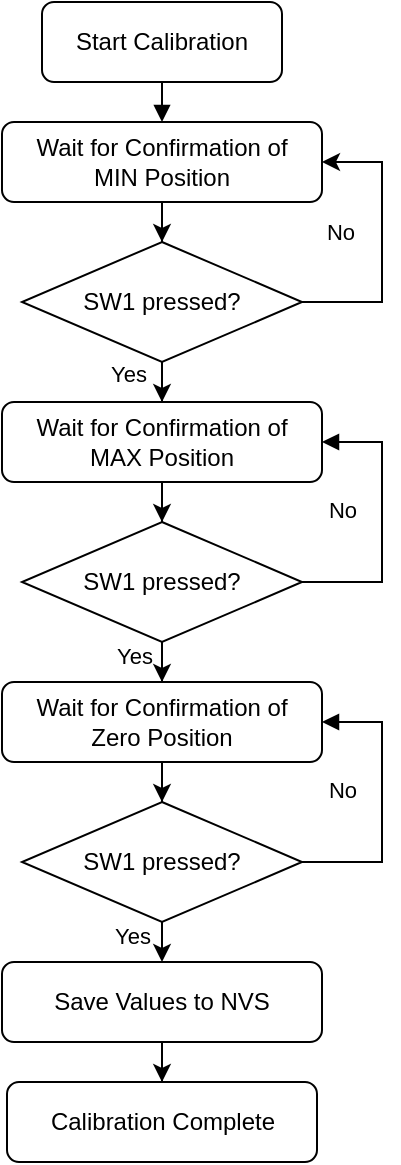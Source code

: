 <mxfile version="26.1.1">
  <diagram id="ProgramFlowWithButtons" name="Flowchart">
    <mxGraphModel dx="2060" dy="2358" grid="1" gridSize="10" guides="1" tooltips="1" connect="1" arrows="1" fold="1" page="1" pageScale="1" pageWidth="827" pageHeight="1169" math="0" shadow="0">
      <root>
        <mxCell id="0" />
        <mxCell id="1" parent="0" />
        <mxCell id="start" value="Start Calibration" style="rounded=1;whiteSpace=wrap;html=1;fontSize=12;" parent="1" vertex="1">
          <mxGeometry x="210" y="-110" width="120" height="40" as="geometry" />
        </mxCell>
        <mxCell id="_S-OerXBB0hFM4MdhPMw-2" value="" style="edgeStyle=orthogonalEdgeStyle;rounded=0;orthogonalLoop=1;jettySize=auto;html=1;entryX=0.5;entryY=0;entryDx=0;entryDy=0;" parent="1" source="_S-OerXBB0hFM4MdhPMw-30" target="EOOuEUGHpEbjSTxLhQd0-1" edge="1">
          <mxGeometry relative="1" as="geometry">
            <mxPoint x="270" y="100" as="targetPoint" />
          </mxGeometry>
        </mxCell>
        <mxCell id="_S-OerXBB0hFM4MdhPMw-32" value="Yes" style="edgeLabel;html=1;align=center;verticalAlign=middle;resizable=0;points=[];" parent="_S-OerXBB0hFM4MdhPMw-2" vertex="1" connectable="0">
          <mxGeometry x="0.628" relative="1" as="geometry">
            <mxPoint x="-17" y="-3" as="offset" />
          </mxGeometry>
        </mxCell>
        <mxCell id="init" value="Wait for Confirmation of&lt;div&gt;MIN Position&lt;/div&gt;" style="rounded=1;whiteSpace=wrap;html=1;fontSize=12;" parent="1" vertex="1">
          <mxGeometry x="190" y="-50" width="160" height="40" as="geometry" />
        </mxCell>
        <mxCell id="_S-OerXBB0hFM4MdhPMw-26" value="" style="edgeStyle=orthogonalEdgeStyle;rounded=0;orthogonalLoop=1;jettySize=auto;html=1;exitX=0.5;exitY=1;exitDx=0;exitDy=0;" parent="1" source="EOOuEUGHpEbjSTxLhQd0-1" target="checkSW2" edge="1">
          <mxGeometry relative="1" as="geometry">
            <mxPoint x="270" y="160" as="sourcePoint" />
          </mxGeometry>
        </mxCell>
        <mxCell id="checkSW2" value="SW1 pressed?" style="rhombus;whiteSpace=wrap;html=1;fontSize=12;align=center;" parent="1" vertex="1">
          <mxGeometry x="200" y="150" width="140" height="60" as="geometry" />
        </mxCell>
        <mxCell id="e1" style="edgeStyle=orthogonalEdgeStyle;rounded=0;html=1;endArrow=block;" parent="1" source="start" target="init" edge="1">
          <mxGeometry relative="1" as="geometry" />
        </mxCell>
        <mxCell id="e5" style="edgeStyle=orthogonalEdgeStyle;rounded=0;html=1;endArrow=block;entryX=1;entryY=0.5;entryDx=0;entryDy=0;exitX=1;exitY=0.5;exitDx=0;exitDy=0;" parent="1" source="checkSW2" target="EOOuEUGHpEbjSTxLhQd0-1" edge="1">
          <mxGeometry relative="1" as="geometry">
            <Array as="points">
              <mxPoint x="380" y="180" />
              <mxPoint x="380" y="110" />
            </Array>
          </mxGeometry>
        </mxCell>
        <mxCell id="_S-OerXBB0hFM4MdhPMw-7" value="No" style="edgeLabel;html=1;align=center;verticalAlign=middle;resizable=0;points=[];" parent="e5" vertex="1" connectable="0">
          <mxGeometry x="-0.324" y="2" relative="1" as="geometry">
            <mxPoint x="-18" y="-29" as="offset" />
          </mxGeometry>
        </mxCell>
        <mxCell id="_S-OerXBB0hFM4MdhPMw-31" value="" style="edgeStyle=orthogonalEdgeStyle;rounded=0;orthogonalLoop=1;jettySize=auto;html=1;" parent="1" source="init" target="_S-OerXBB0hFM4MdhPMw-30" edge="1">
          <mxGeometry relative="1" as="geometry">
            <mxPoint x="270" as="sourcePoint" />
            <mxPoint x="270" y="100" as="targetPoint" />
          </mxGeometry>
        </mxCell>
        <mxCell id="_S-OerXBB0hFM4MdhPMw-33" style="edgeStyle=orthogonalEdgeStyle;rounded=0;orthogonalLoop=1;jettySize=auto;html=1;entryX=1;entryY=0.5;entryDx=0;entryDy=0;exitX=1;exitY=0.5;exitDx=0;exitDy=0;" parent="1" source="_S-OerXBB0hFM4MdhPMw-30" target="init" edge="1">
          <mxGeometry relative="1" as="geometry">
            <Array as="points">
              <mxPoint x="380" y="40" />
              <mxPoint x="380" y="-30" />
            </Array>
          </mxGeometry>
        </mxCell>
        <mxCell id="_S-OerXBB0hFM4MdhPMw-34" value="No" style="edgeLabel;html=1;align=center;verticalAlign=middle;resizable=0;points=[];" parent="_S-OerXBB0hFM4MdhPMw-33" vertex="1" connectable="0">
          <mxGeometry x="-0.593" y="-1" relative="1" as="geometry">
            <mxPoint x="-10" y="-36" as="offset" />
          </mxGeometry>
        </mxCell>
        <mxCell id="_S-OerXBB0hFM4MdhPMw-30" value="SW1 pressed?" style="rhombus;whiteSpace=wrap;html=1;fontSize=12;align=center;" parent="1" vertex="1">
          <mxGeometry x="200" y="10" width="140" height="60" as="geometry" />
        </mxCell>
        <mxCell id="EOOuEUGHpEbjSTxLhQd0-1" value="Wait for Confirmation of&lt;div&gt;MAX Position&lt;/div&gt;" style="rounded=1;whiteSpace=wrap;html=1;fontSize=12;" parent="1" vertex="1">
          <mxGeometry x="190" y="90" width="160" height="40" as="geometry" />
        </mxCell>
        <mxCell id="EOOuEUGHpEbjSTxLhQd0-5" value="" style="edgeStyle=orthogonalEdgeStyle;rounded=0;orthogonalLoop=1;jettySize=auto;html=1;entryX=0.5;entryY=0;entryDx=0;entryDy=0;" parent="1" source="EOOuEUGHpEbjSTxLhQd0-7" target="EOOuEUGHpEbjSTxLhQd0-11" edge="1">
          <mxGeometry relative="1" as="geometry">
            <mxPoint x="270" y="430" as="targetPoint" />
            <Array as="points">
              <mxPoint x="270" y="370" />
            </Array>
          </mxGeometry>
        </mxCell>
        <mxCell id="EOOuEUGHpEbjSTxLhQd0-6" value="Yes" style="edgeLabel;html=1;align=center;verticalAlign=middle;resizable=0;points=[];" parent="EOOuEUGHpEbjSTxLhQd0-5" vertex="1" connectable="0">
          <mxGeometry x="-0.454" y="1" relative="1" as="geometry">
            <mxPoint x="-16" y="1" as="offset" />
          </mxGeometry>
        </mxCell>
        <mxCell id="EOOuEUGHpEbjSTxLhQd0-7" value="SW1 pressed?" style="rhombus;whiteSpace=wrap;html=1;fontSize=12;align=center;" parent="1" vertex="1">
          <mxGeometry x="200" y="290" width="140" height="60" as="geometry" />
        </mxCell>
        <mxCell id="EOOuEUGHpEbjSTxLhQd0-8" style="edgeStyle=orthogonalEdgeStyle;rounded=0;html=1;endArrow=block;entryX=1;entryY=0.5;entryDx=0;entryDy=0;exitX=1;exitY=0.5;exitDx=0;exitDy=0;" parent="1" source="EOOuEUGHpEbjSTxLhQd0-7" target="EOOuEUGHpEbjSTxLhQd0-2" edge="1">
          <mxGeometry relative="1" as="geometry">
            <mxPoint x="350" y="290" as="targetPoint" />
            <Array as="points">
              <mxPoint x="380" y="320" />
              <mxPoint x="380" y="250" />
            </Array>
          </mxGeometry>
        </mxCell>
        <mxCell id="EOOuEUGHpEbjSTxLhQd0-9" value="No" style="edgeLabel;html=1;align=center;verticalAlign=middle;resizable=0;points=[];" parent="EOOuEUGHpEbjSTxLhQd0-8" vertex="1" connectable="0">
          <mxGeometry x="-0.324" y="2" relative="1" as="geometry">
            <mxPoint x="-18" y="-29" as="offset" />
          </mxGeometry>
        </mxCell>
        <mxCell id="EOOuEUGHpEbjSTxLhQd0-13" value="" style="edgeStyle=orthogonalEdgeStyle;rounded=0;orthogonalLoop=1;jettySize=auto;html=1;" parent="1" source="EOOuEUGHpEbjSTxLhQd0-11" target="EOOuEUGHpEbjSTxLhQd0-12" edge="1">
          <mxGeometry relative="1" as="geometry" />
        </mxCell>
        <mxCell id="EOOuEUGHpEbjSTxLhQd0-11" value="Save Values to NVS" style="whiteSpace=wrap;html=1;rounded=1;" parent="1" vertex="1">
          <mxGeometry x="190" y="370" width="160" height="40" as="geometry" />
        </mxCell>
        <mxCell id="EOOuEUGHpEbjSTxLhQd0-12" value="Calibration Complete" style="whiteSpace=wrap;html=1;rounded=1;" parent="1" vertex="1">
          <mxGeometry x="192.5" y="430" width="155" height="40" as="geometry" />
        </mxCell>
        <mxCell id="EOOuEUGHpEbjSTxLhQd0-14" value="" style="edgeStyle=orthogonalEdgeStyle;rounded=0;orthogonalLoop=1;jettySize=auto;html=1;" parent="1" source="checkSW2" target="EOOuEUGHpEbjSTxLhQd0-2" edge="1">
          <mxGeometry relative="1" as="geometry">
            <mxPoint x="270" y="210" as="sourcePoint" />
            <mxPoint x="270" y="270" as="targetPoint" />
          </mxGeometry>
        </mxCell>
        <mxCell id="EOOuEUGHpEbjSTxLhQd0-15" value="Yes" style="edgeLabel;html=1;align=center;verticalAlign=middle;resizable=0;points=[];" parent="EOOuEUGHpEbjSTxLhQd0-14" vertex="1" connectable="0">
          <mxGeometry x="-0.454" y="1" relative="1" as="geometry">
            <mxPoint x="-15" y="-10" as="offset" />
          </mxGeometry>
        </mxCell>
        <mxCell id="EOOuEUGHpEbjSTxLhQd0-16" value="" style="edgeStyle=orthogonalEdgeStyle;rounded=0;orthogonalLoop=1;jettySize=auto;html=1;" parent="1" source="EOOuEUGHpEbjSTxLhQd0-2" target="EOOuEUGHpEbjSTxLhQd0-7" edge="1">
          <mxGeometry relative="1" as="geometry" />
        </mxCell>
        <mxCell id="EOOuEUGHpEbjSTxLhQd0-2" value="Wait for Confirmation of&lt;div&gt;Zero Position&lt;/div&gt;" style="rounded=1;whiteSpace=wrap;html=1;fontSize=12;" parent="1" vertex="1">
          <mxGeometry x="190" y="230" width="160" height="40" as="geometry" />
        </mxCell>
      </root>
    </mxGraphModel>
  </diagram>
</mxfile>
